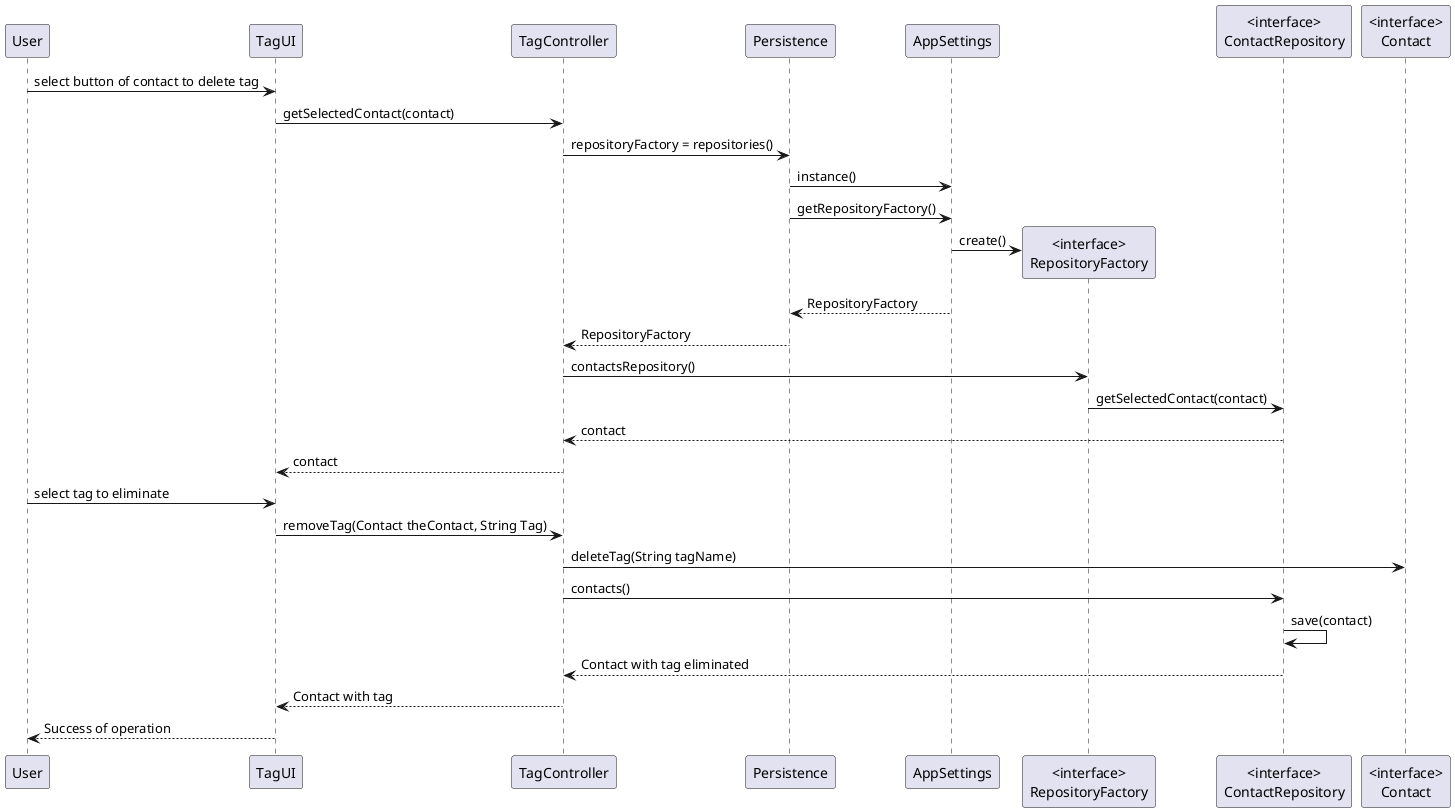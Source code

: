 @startuml doc-files/crm_contacts_with_tags_design_sd_3.png


User -> TagUI : select button of contact to delete tag
TagUI -> TagController: getSelectedContact(contact)
TagController -> Persistence : repositoryFactory = repositories()
Persistence -> AppSettings : instance()
Persistence -> AppSettings : getRepositoryFactory()
create "<interface>\nRepositoryFactory"
AppSettings -> "<interface>\nRepositoryFactory" : create()
AppSettings --> Persistence : RepositoryFactory
Persistence --> TagController : RepositoryFactory
TagController -> "<interface>\nRepositoryFactory" : contactsRepository()
"<interface>\nRepositoryFactory" -> "<interface>\nContactRepository": getSelectedContact(contact)
TagController <-- "<interface>\nContactRepository": contact
TagUI <-- TagController: contact
User -> TagUI : select tag to eliminate
TagUI -> TagController: removeTag(Contact theContact, String Tag)
TagController->  "<interface>\nContact" : deleteTag(String tagName)
TagController -> "<interface>\nContactRepository": contacts()
"<interface>\nContactRepository"-> "<interface>\nContactRepository": save(contact)
TagController <-- "<interface>\nContactRepository": Contact with tag eliminated
TagUI <-- TagController: Contact with tag
User <--  TagUI: Success of operation

@enduml
